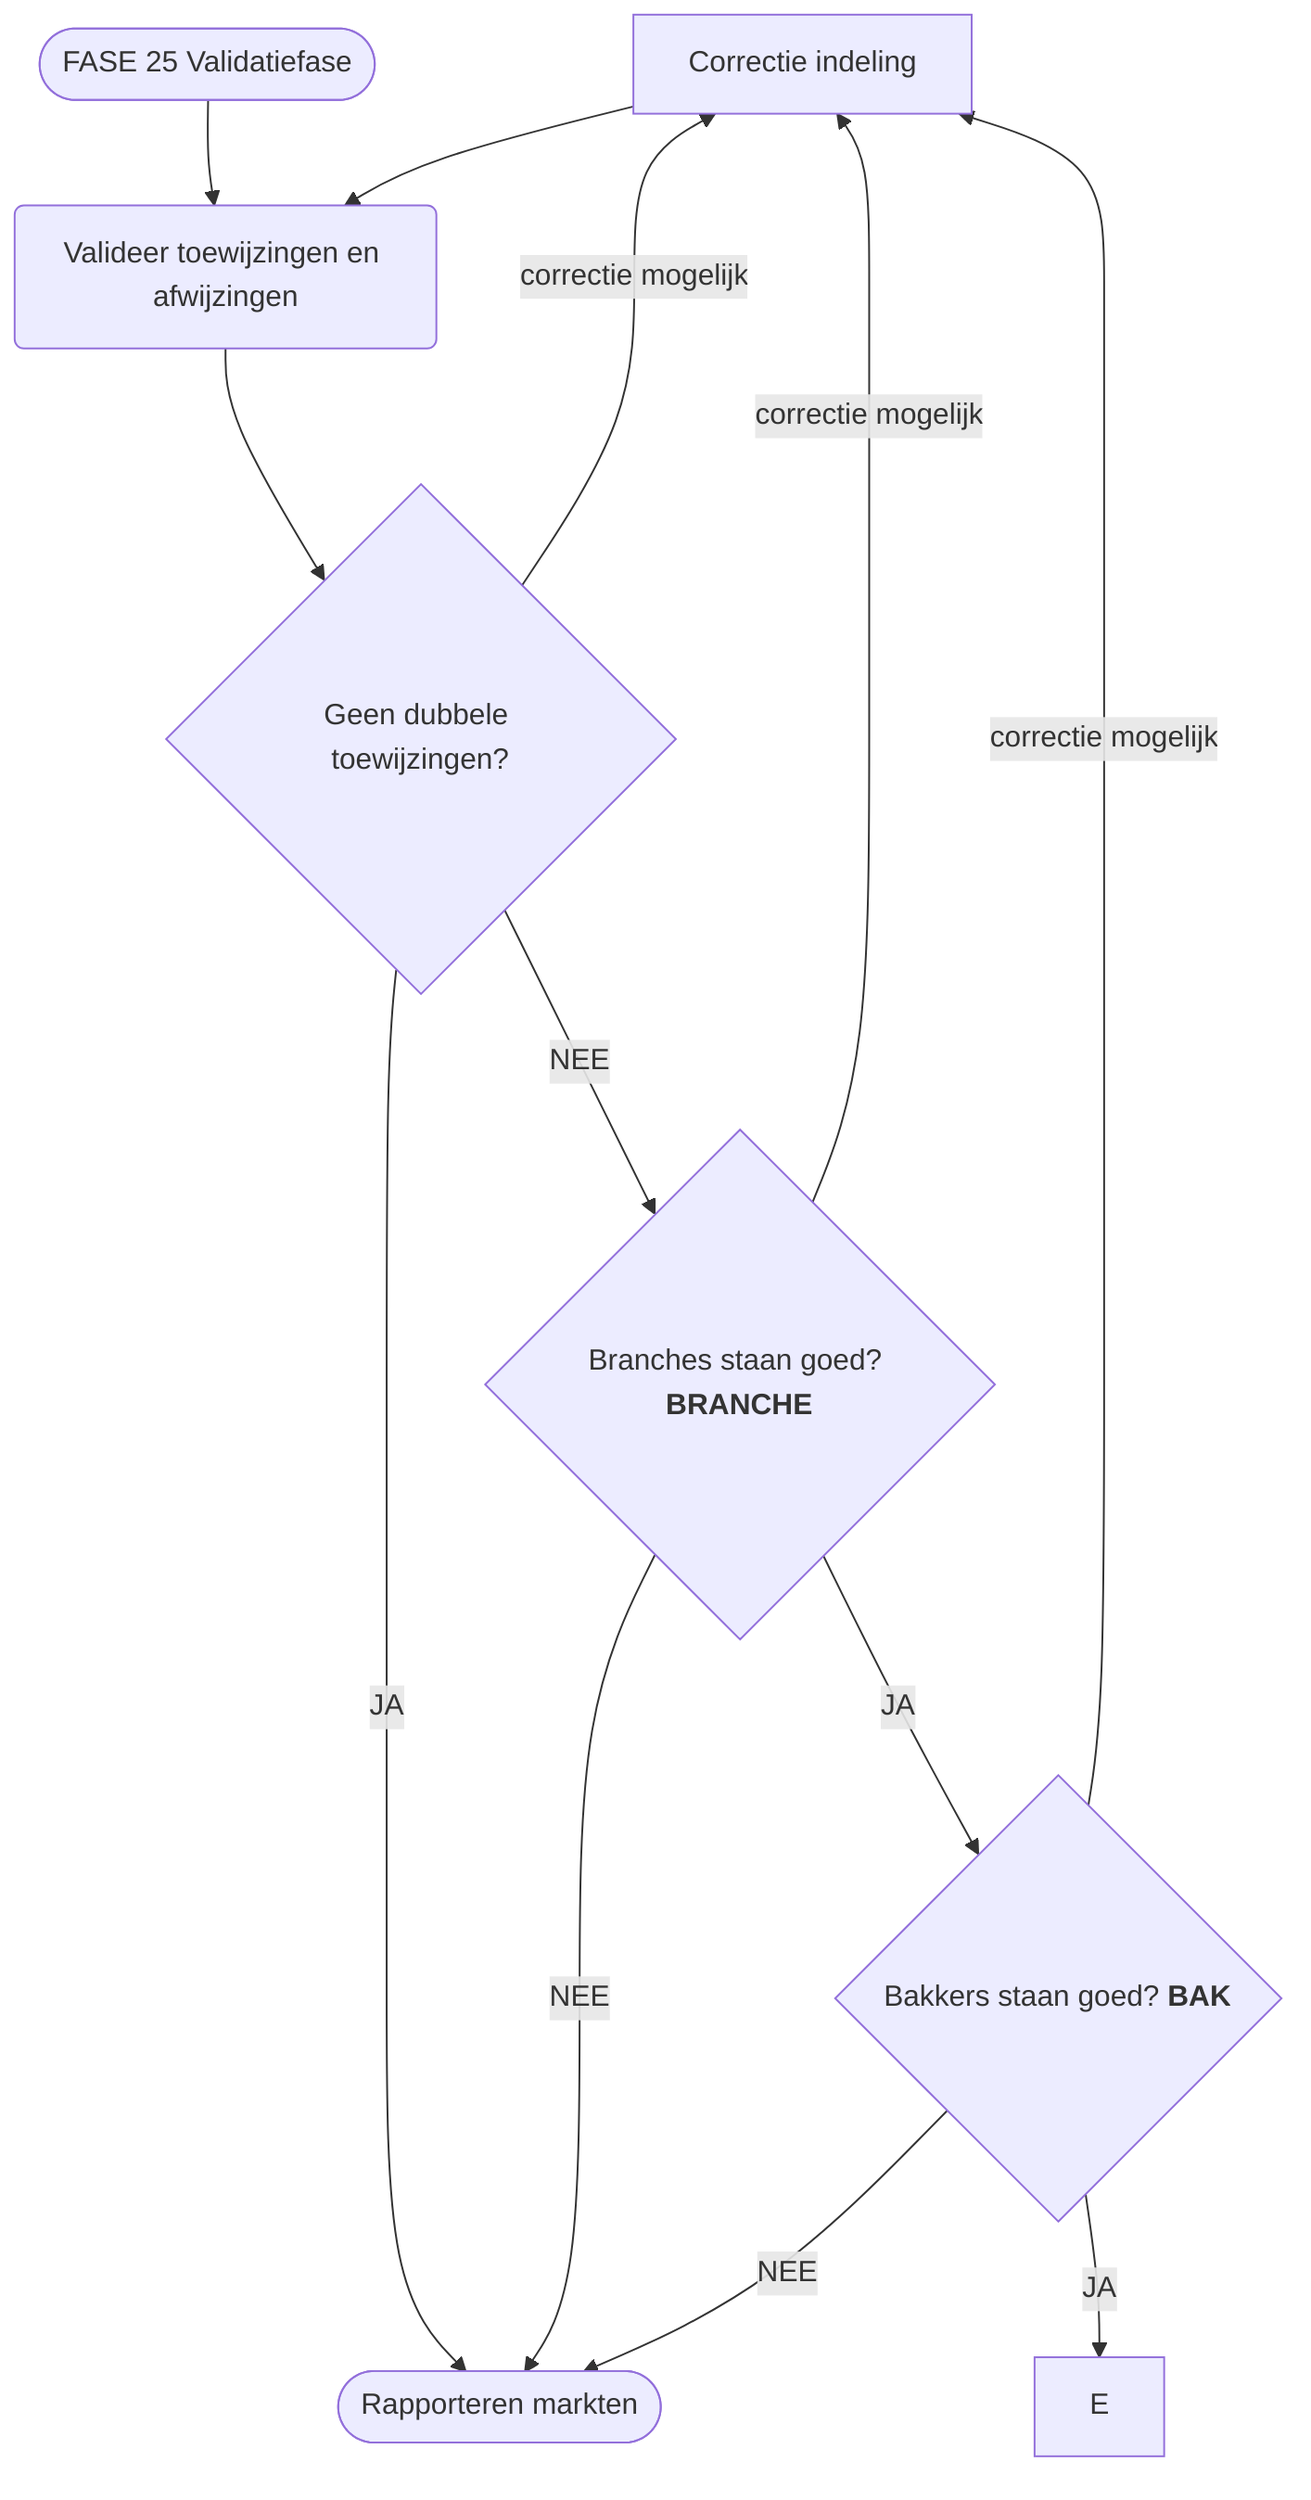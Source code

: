 graph TD          
    rap(["Rapporteren markten"])
    cor["Correctie indeling"] --> A2
    A(["FASE 25 Validatiefase"]) -->
    A2(Valideer toewijzingen en afwijzingen) -->

    C{Geen dubbele toewijzingen?}   
    C --JA--> rap
    C --correctie mogelijk--> cor
    C --NEE--> D

    D{Branches staan goed? <b>BRANCHE</b>}     
    D --NEE--> rap
    D --correctie mogelijk--> cor
    D --JA--> D1 
      
    D1{Bakkers staan goed? <b>BAK</b>}         
    D1 --NEE--> rap
    D1 --correctie mogelijk--> cor
    D1 --JA--> E